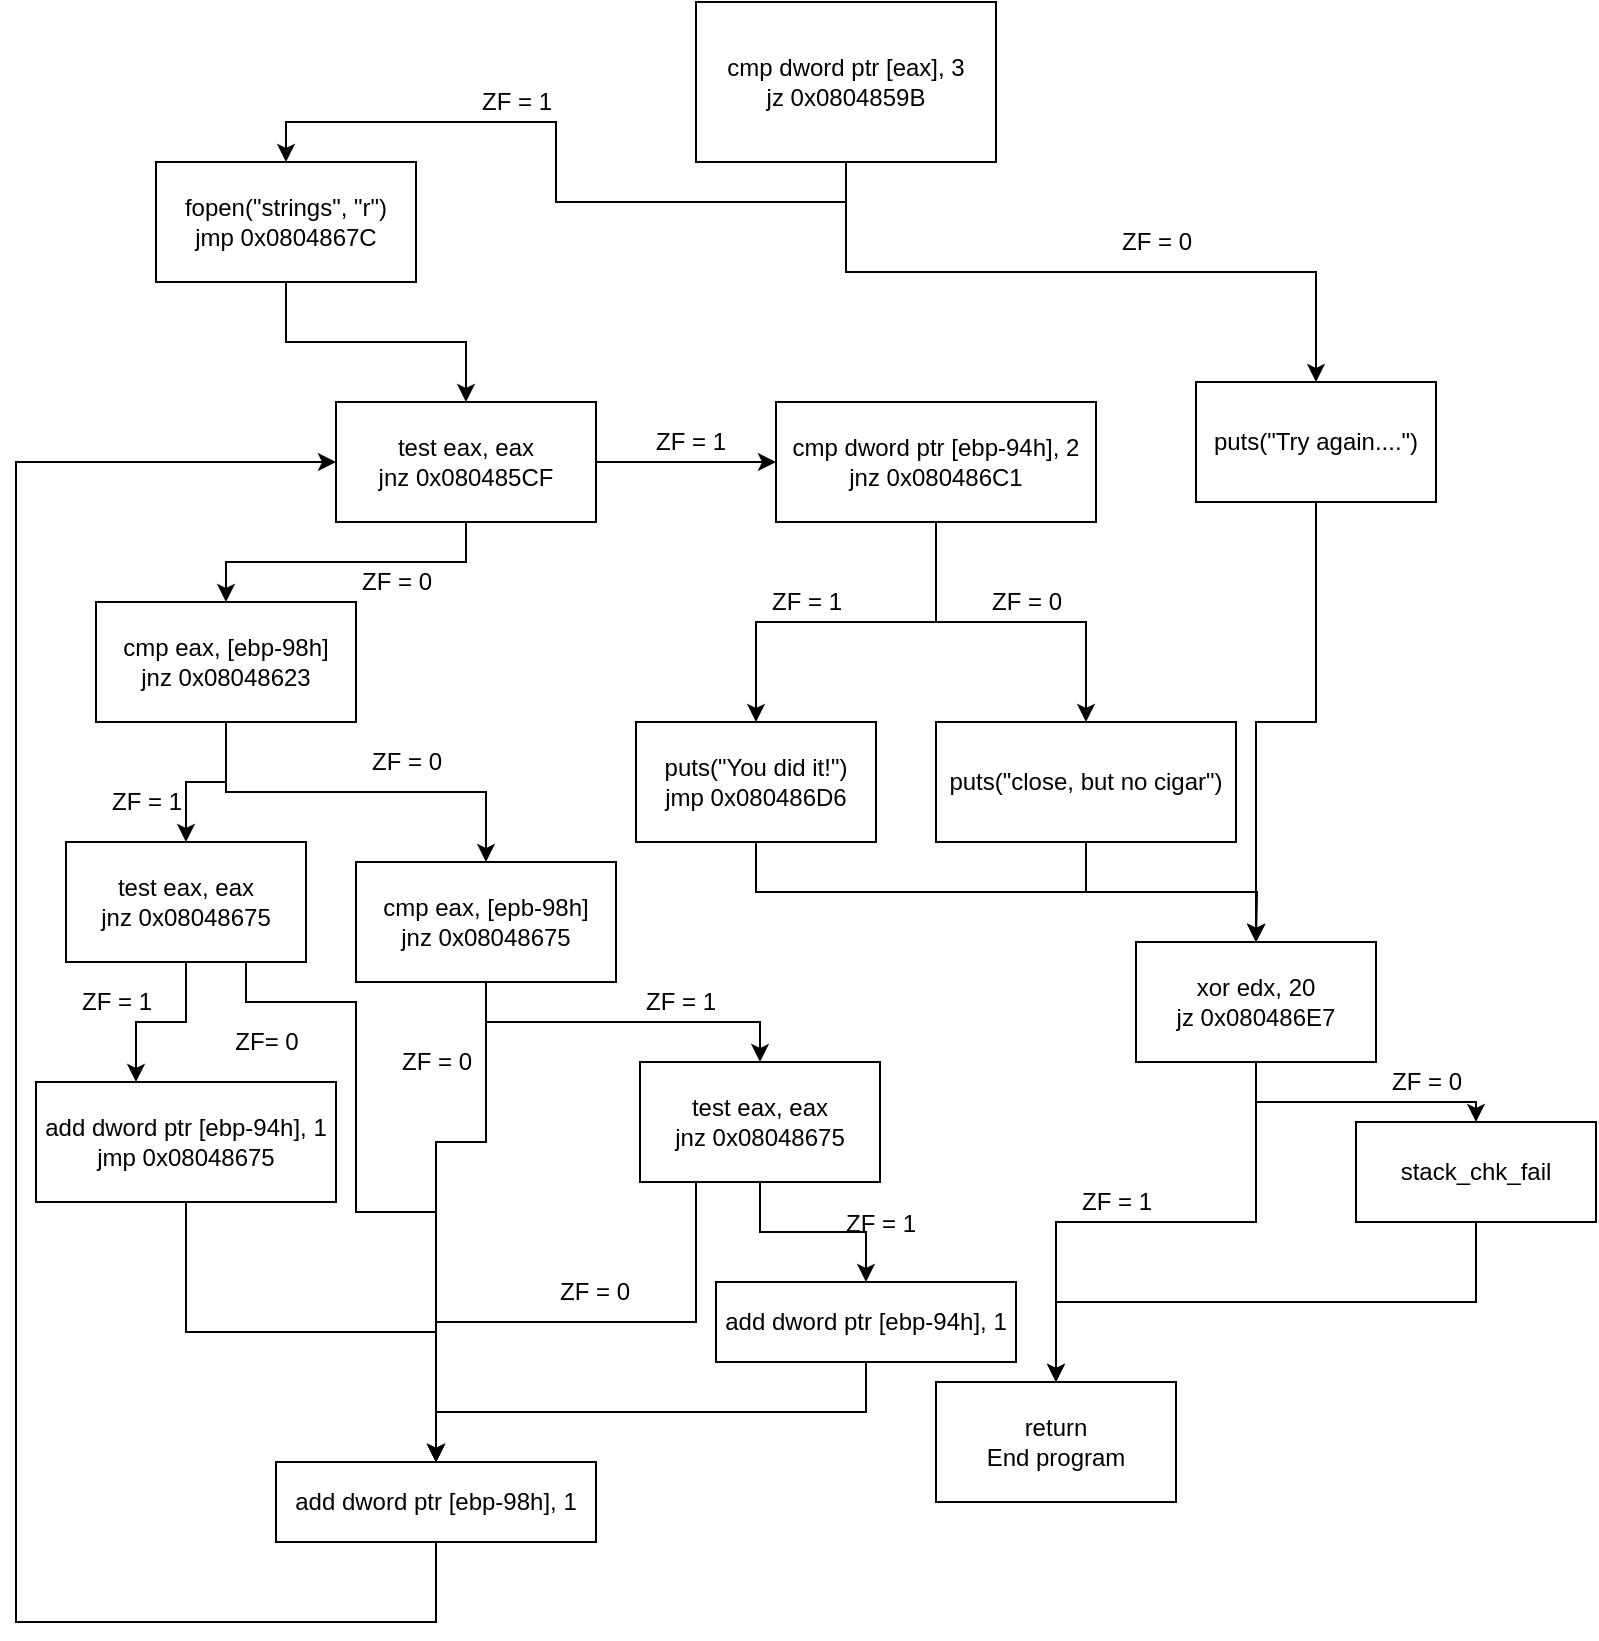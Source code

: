 <mxfile version="12.9.3" type="device"><diagram id="w1hMG9bn6v85hQrCFqR1" name="Page-1"><mxGraphModel dx="1038" dy="495" grid="1" gridSize="10" guides="1" tooltips="1" connect="1" arrows="1" fold="1" page="1" pageScale="1" pageWidth="850" pageHeight="1100" math="0" shadow="0"><root><mxCell id="0"/><mxCell id="1" parent="0"/><mxCell id="LXUATifk5gSTrKxOw2SL-34" value="" style="edgeStyle=orthogonalEdgeStyle;rounded=0;orthogonalLoop=1;jettySize=auto;html=1;" parent="1" source="LXUATifk5gSTrKxOw2SL-6" target="LXUATifk5gSTrKxOw2SL-33" edge="1"><mxGeometry relative="1" as="geometry"/></mxCell><mxCell id="LXUATifk5gSTrKxOw2SL-6" value="&lt;div&gt;fopen(&quot;strings&quot;, &quot;r&quot;)&lt;/div&gt;&lt;div&gt;jmp 0x0804867C&lt;br&gt;&lt;/div&gt;" style="rounded=0;whiteSpace=wrap;html=1;" parent="1" vertex="1"><mxGeometry x="80" y="150" width="130" height="60" as="geometry"/></mxCell><mxCell id="LXUATifk5gSTrKxOw2SL-46" value="" style="edgeStyle=orthogonalEdgeStyle;rounded=0;orthogonalLoop=1;jettySize=auto;html=1;" parent="1" source="LXUATifk5gSTrKxOw2SL-33" target="LXUATifk5gSTrKxOw2SL-45" edge="1"><mxGeometry relative="1" as="geometry"/></mxCell><mxCell id="LXUATifk5gSTrKxOw2SL-63" value="" style="edgeStyle=orthogonalEdgeStyle;rounded=0;orthogonalLoop=1;jettySize=auto;html=1;" parent="1" source="LXUATifk5gSTrKxOw2SL-33" target="LXUATifk5gSTrKxOw2SL-62" edge="1"><mxGeometry relative="1" as="geometry"/></mxCell><mxCell id="LXUATifk5gSTrKxOw2SL-33" value="&lt;div&gt;test eax, eax&lt;/div&gt;&lt;div&gt;jnz 0x080485CF&lt;br&gt;&lt;/div&gt;" style="rounded=0;whiteSpace=wrap;html=1;" parent="1" vertex="1"><mxGeometry x="170" y="270" width="130" height="60" as="geometry"/></mxCell><mxCell id="LXUATifk5gSTrKxOw2SL-71" value="" style="edgeStyle=orthogonalEdgeStyle;rounded=0;orthogonalLoop=1;jettySize=auto;html=1;" parent="1" source="LXUATifk5gSTrKxOw2SL-62" target="LXUATifk5gSTrKxOw2SL-70" edge="1"><mxGeometry relative="1" as="geometry"/></mxCell><mxCell id="LXUATifk5gSTrKxOw2SL-87" style="edgeStyle=orthogonalEdgeStyle;rounded=0;orthogonalLoop=1;jettySize=auto;html=1;exitX=0.5;exitY=1;exitDx=0;exitDy=0;entryX=0.5;entryY=0;entryDx=0;entryDy=0;" parent="1" source="LXUATifk5gSTrKxOw2SL-62" target="LXUATifk5gSTrKxOw2SL-86" edge="1"><mxGeometry relative="1" as="geometry"><Array as="points"><mxPoint x="115" y="460"/><mxPoint x="95" y="460"/></Array></mxGeometry></mxCell><mxCell id="LXUATifk5gSTrKxOw2SL-62" value="&lt;div&gt;cmp eax, [ebp-98h]&lt;/div&gt;&lt;div&gt;jnz 0x08048623&lt;br&gt;&lt;/div&gt;" style="rounded=0;whiteSpace=wrap;html=1;" parent="1" vertex="1"><mxGeometry x="50" y="370" width="130" height="60" as="geometry"/></mxCell><mxCell id="LXUATifk5gSTrKxOw2SL-78" style="edgeStyle=orthogonalEdgeStyle;rounded=0;orthogonalLoop=1;jettySize=auto;html=1;exitX=0.5;exitY=1;exitDx=0;exitDy=0;entryX=0.5;entryY=0;entryDx=0;entryDy=0;" parent="1" source="LXUATifk5gSTrKxOw2SL-70" target="LXUATifk5gSTrKxOw2SL-77" edge="1"><mxGeometry relative="1" as="geometry"/></mxCell><mxCell id="z0Y2P_JgNbPMRmtGoMI_-3" style="edgeStyle=orthogonalEdgeStyle;rounded=0;orthogonalLoop=1;jettySize=auto;html=1;exitX=0.5;exitY=1;exitDx=0;exitDy=0;entryX=0.5;entryY=0;entryDx=0;entryDy=0;" parent="1" source="LXUATifk5gSTrKxOw2SL-70" target="LXUATifk5gSTrKxOw2SL-82" edge="1"><mxGeometry relative="1" as="geometry"><Array as="points"><mxPoint x="245" y="640"/><mxPoint x="220" y="640"/></Array></mxGeometry></mxCell><mxCell id="LXUATifk5gSTrKxOw2SL-70" value="&lt;div&gt;cmp eax, [epb-98h]&lt;br&gt;&lt;/div&gt;&lt;div&gt;jnz 0x08048675&lt;br&gt;&lt;/div&gt;" style="rounded=0;whiteSpace=wrap;html=1;" parent="1" vertex="1"><mxGeometry x="180" y="500" width="130" height="60" as="geometry"/></mxCell><mxCell id="LXUATifk5gSTrKxOw2SL-84" style="edgeStyle=orthogonalEdgeStyle;rounded=0;orthogonalLoop=1;jettySize=auto;html=1;exitX=0.5;exitY=1;exitDx=0;exitDy=0;entryX=0;entryY=0.5;entryDx=0;entryDy=0;" parent="1" source="LXUATifk5gSTrKxOw2SL-82" target="LXUATifk5gSTrKxOw2SL-33" edge="1"><mxGeometry relative="1" as="geometry"><Array as="points"><mxPoint x="220" y="880"/><mxPoint x="10" y="880"/><mxPoint x="10" y="300"/></Array></mxGeometry></mxCell><mxCell id="LXUATifk5gSTrKxOw2SL-82" value="add dword ptr [ebp-98h], 1" style="rounded=0;whiteSpace=wrap;html=1;" parent="1" vertex="1"><mxGeometry x="140" y="800" width="160" height="40" as="geometry"/></mxCell><mxCell id="LXUATifk5gSTrKxOw2SL-48" value="" style="edgeStyle=orthogonalEdgeStyle;rounded=0;orthogonalLoop=1;jettySize=auto;html=1;" parent="1" source="LXUATifk5gSTrKxOw2SL-45" target="LXUATifk5gSTrKxOw2SL-47" edge="1"><mxGeometry relative="1" as="geometry"/></mxCell><mxCell id="LXUATifk5gSTrKxOw2SL-51" style="edgeStyle=orthogonalEdgeStyle;rounded=0;orthogonalLoop=1;jettySize=auto;html=1;exitX=0.5;exitY=1;exitDx=0;exitDy=0;entryX=0.5;entryY=0;entryDx=0;entryDy=0;" parent="1" source="LXUATifk5gSTrKxOw2SL-45" target="LXUATifk5gSTrKxOw2SL-50" edge="1"><mxGeometry relative="1" as="geometry"/></mxCell><mxCell id="LXUATifk5gSTrKxOw2SL-45" value="&lt;div&gt;cmp dword ptr [ebp-94h], 2&lt;/div&gt;&lt;div&gt;jnz 0x080486C1&lt;br&gt;&lt;/div&gt;" style="rounded=0;whiteSpace=wrap;html=1;" parent="1" vertex="1"><mxGeometry x="390" y="270" width="160" height="60" as="geometry"/></mxCell><mxCell id="LXUATifk5gSTrKxOw2SL-56" style="edgeStyle=orthogonalEdgeStyle;rounded=0;orthogonalLoop=1;jettySize=auto;html=1;exitX=0.5;exitY=1;exitDx=0;exitDy=0;" parent="1" source="LXUATifk5gSTrKxOw2SL-47" edge="1"><mxGeometry relative="1" as="geometry"><mxPoint x="630" y="540" as="targetPoint"/></mxGeometry></mxCell><mxCell id="LXUATifk5gSTrKxOw2SL-47" value="&lt;div&gt;puts(&quot;close, but no cigar&quot;)&lt;br&gt;&lt;/div&gt;" style="rounded=0;whiteSpace=wrap;html=1;" parent="1" vertex="1"><mxGeometry x="470" y="430" width="150" height="60" as="geometry"/></mxCell><mxCell id="LXUATifk5gSTrKxOw2SL-15" style="edgeStyle=orthogonalEdgeStyle;rounded=0;orthogonalLoop=1;jettySize=auto;html=1;exitX=0.5;exitY=1;exitDx=0;exitDy=0;entryX=0.5;entryY=0;entryDx=0;entryDy=0;" parent="1" source="LXUATifk5gSTrKxOw2SL-7" target="LXUATifk5gSTrKxOw2SL-8" edge="1"><mxGeometry relative="1" as="geometry"/></mxCell><mxCell id="LXUATifk5gSTrKxOw2SL-16" style="edgeStyle=orthogonalEdgeStyle;rounded=0;orthogonalLoop=1;jettySize=auto;html=1;exitX=0.5;exitY=1;exitDx=0;exitDy=0;entryX=0.5;entryY=0;entryDx=0;entryDy=0;" parent="1" source="LXUATifk5gSTrKxOw2SL-7" target="LXUATifk5gSTrKxOw2SL-6" edge="1"><mxGeometry relative="1" as="geometry"/></mxCell><mxCell id="LXUATifk5gSTrKxOw2SL-7" value="&lt;div&gt;cmp dword ptr [eax], 3&lt;/div&gt;&lt;div&gt;jz 0x0804859B&lt;br&gt;&lt;/div&gt;" style="rounded=0;whiteSpace=wrap;html=1;" parent="1" vertex="1"><mxGeometry x="350" y="70" width="150" height="80" as="geometry"/></mxCell><mxCell id="LXUATifk5gSTrKxOw2SL-19" value="" style="edgeStyle=orthogonalEdgeStyle;rounded=0;orthogonalLoop=1;jettySize=auto;html=1;" parent="1" source="LXUATifk5gSTrKxOw2SL-8" target="LXUATifk5gSTrKxOw2SL-18" edge="1"><mxGeometry relative="1" as="geometry"/></mxCell><mxCell id="LXUATifk5gSTrKxOw2SL-8" value="puts(&quot;Try again....&quot;)" style="rounded=0;whiteSpace=wrap;html=1;" parent="1" vertex="1"><mxGeometry x="600" y="260" width="120" height="60" as="geometry"/></mxCell><mxCell id="LXUATifk5gSTrKxOw2SL-21" value="" style="edgeStyle=orthogonalEdgeStyle;rounded=0;orthogonalLoop=1;jettySize=auto;html=1;" parent="1" source="LXUATifk5gSTrKxOw2SL-18" target="LXUATifk5gSTrKxOw2SL-20" edge="1"><mxGeometry relative="1" as="geometry"/></mxCell><mxCell id="LXUATifk5gSTrKxOw2SL-23" style="edgeStyle=orthogonalEdgeStyle;rounded=0;orthogonalLoop=1;jettySize=auto;html=1;exitX=0.5;exitY=1;exitDx=0;exitDy=0;entryX=0.5;entryY=0;entryDx=0;entryDy=0;" parent="1" source="LXUATifk5gSTrKxOw2SL-18" target="LXUATifk5gSTrKxOw2SL-22" edge="1"><mxGeometry relative="1" as="geometry"><Array as="points"><mxPoint x="630" y="620"/><mxPoint x="740" y="620"/></Array></mxGeometry></mxCell><mxCell id="LXUATifk5gSTrKxOw2SL-18" value="xor edx, 20&lt;div&gt;jz 0x080486E7&lt;/div&gt;" style="rounded=0;whiteSpace=wrap;html=1;" parent="1" vertex="1"><mxGeometry x="570" y="540" width="120" height="60" as="geometry"/></mxCell><mxCell id="LXUATifk5gSTrKxOw2SL-20" value="&lt;div&gt;return&lt;/div&gt;&lt;div&gt;End program&lt;br&gt;&lt;/div&gt;" style="rounded=0;whiteSpace=wrap;html=1;" parent="1" vertex="1"><mxGeometry x="470" y="760" width="120" height="60" as="geometry"/></mxCell><mxCell id="LXUATifk5gSTrKxOw2SL-25" style="edgeStyle=orthogonalEdgeStyle;rounded=0;orthogonalLoop=1;jettySize=auto;html=1;exitX=0.5;exitY=1;exitDx=0;exitDy=0;" parent="1" source="LXUATifk5gSTrKxOw2SL-22" target="LXUATifk5gSTrKxOw2SL-20" edge="1"><mxGeometry relative="1" as="geometry"/></mxCell><mxCell id="LXUATifk5gSTrKxOw2SL-22" value="stack_chk_fail" style="rounded=0;whiteSpace=wrap;html=1;" parent="1" vertex="1"><mxGeometry x="680" y="630" width="120" height="50" as="geometry"/></mxCell><mxCell id="LXUATifk5gSTrKxOw2SL-28" value="ZF = 0" style="text;html=1;align=center;verticalAlign=middle;resizable=0;points=[];autosize=1;" parent="1" vertex="1"><mxGeometry x="690" y="600" width="50" height="20" as="geometry"/></mxCell><mxCell id="LXUATifk5gSTrKxOw2SL-29" value="ZF = 1" style="text;html=1;align=center;verticalAlign=middle;resizable=0;points=[];autosize=1;" parent="1" vertex="1"><mxGeometry x="535" y="660" width="50" height="20" as="geometry"/></mxCell><mxCell id="LXUATifk5gSTrKxOw2SL-55" style="edgeStyle=orthogonalEdgeStyle;rounded=0;orthogonalLoop=1;jettySize=auto;html=1;exitX=0.5;exitY=1;exitDx=0;exitDy=0;" parent="1" source="LXUATifk5gSTrKxOw2SL-50" target="LXUATifk5gSTrKxOw2SL-18" edge="1"><mxGeometry relative="1" as="geometry"/></mxCell><mxCell id="LXUATifk5gSTrKxOw2SL-50" value="&lt;div&gt;puts(&quot;You did it!&quot;)&lt;/div&gt;jmp 0x080486D6" style="rounded=0;whiteSpace=wrap;html=1;" parent="1" vertex="1"><mxGeometry x="320" y="430" width="120" height="60" as="geometry"/></mxCell><mxCell id="LXUATifk5gSTrKxOw2SL-57" value="ZF = 0" style="text;html=1;align=center;verticalAlign=middle;resizable=0;points=[];autosize=1;" parent="1" vertex="1"><mxGeometry x="555" y="180" width="50" height="20" as="geometry"/></mxCell><mxCell id="LXUATifk5gSTrKxOw2SL-60" value="ZF = 1" style="text;html=1;align=center;verticalAlign=middle;resizable=0;points=[];autosize=1;" parent="1" vertex="1"><mxGeometry x="235" y="110" width="50" height="20" as="geometry"/></mxCell><mxCell id="LXUATifk5gSTrKxOw2SL-65" value="ZF = 1" style="text;html=1;align=center;verticalAlign=middle;resizable=0;points=[];autosize=1;" parent="1" vertex="1"><mxGeometry x="322" y="280" width="50" height="20" as="geometry"/></mxCell><mxCell id="LXUATifk5gSTrKxOw2SL-66" value="&lt;div&gt;ZF = 0&lt;/div&gt;" style="text;html=1;align=center;verticalAlign=middle;resizable=0;points=[];autosize=1;" parent="1" vertex="1"><mxGeometry x="175" y="350" width="50" height="20" as="geometry"/></mxCell><mxCell id="LXUATifk5gSTrKxOw2SL-67" value="ZF = 1" style="text;html=1;align=center;verticalAlign=middle;resizable=0;points=[];autosize=1;" parent="1" vertex="1"><mxGeometry x="380" y="360" width="50" height="20" as="geometry"/></mxCell><mxCell id="LXUATifk5gSTrKxOw2SL-68" value="&lt;div&gt;ZF = 0&lt;/div&gt;" style="text;html=1;align=center;verticalAlign=middle;resizable=0;points=[];autosize=1;" parent="1" vertex="1"><mxGeometry x="490" y="360" width="50" height="20" as="geometry"/></mxCell><mxCell id="LXUATifk5gSTrKxOw2SL-90" value="" style="edgeStyle=orthogonalEdgeStyle;rounded=0;orthogonalLoop=1;jettySize=auto;html=1;" parent="1" source="LXUATifk5gSTrKxOw2SL-77" target="LXUATifk5gSTrKxOw2SL-89" edge="1"><mxGeometry relative="1" as="geometry"/></mxCell><mxCell id="LXUATifk5gSTrKxOw2SL-92" style="edgeStyle=orthogonalEdgeStyle;rounded=0;orthogonalLoop=1;jettySize=auto;html=1;exitX=0.5;exitY=1;exitDx=0;exitDy=0;entryX=0.5;entryY=0;entryDx=0;entryDy=0;" parent="1" source="LXUATifk5gSTrKxOw2SL-77" target="LXUATifk5gSTrKxOw2SL-82" edge="1"><mxGeometry relative="1" as="geometry"><Array as="points"><mxPoint x="350" y="660"/><mxPoint x="350" y="730"/><mxPoint x="220" y="730"/></Array></mxGeometry></mxCell><mxCell id="LXUATifk5gSTrKxOw2SL-77" value="&lt;div&gt;test eax, eax&lt;/div&gt;&lt;div&gt;jnz 0x08048675&lt;br&gt;&lt;/div&gt;" style="rounded=0;whiteSpace=wrap;html=1;" parent="1" vertex="1"><mxGeometry x="322" y="600" width="120" height="60" as="geometry"/></mxCell><mxCell id="LXUATifk5gSTrKxOw2SL-98" style="edgeStyle=orthogonalEdgeStyle;rounded=0;orthogonalLoop=1;jettySize=auto;html=1;exitX=0.5;exitY=1;exitDx=0;exitDy=0;entryX=0.5;entryY=0;entryDx=0;entryDy=0;" parent="1" source="LXUATifk5gSTrKxOw2SL-89" target="LXUATifk5gSTrKxOw2SL-82" edge="1"><mxGeometry relative="1" as="geometry"/></mxCell><mxCell id="LXUATifk5gSTrKxOw2SL-89" value="add dword ptr [ebp-94h], 1" style="rounded=0;whiteSpace=wrap;html=1;" parent="1" vertex="1"><mxGeometry x="360" y="710" width="150" height="40" as="geometry"/></mxCell><mxCell id="LXUATifk5gSTrKxOw2SL-79" value="ZF = 1" style="text;html=1;align=center;verticalAlign=middle;resizable=0;points=[];autosize=1;" parent="1" vertex="1"><mxGeometry x="317" y="560" width="50" height="20" as="geometry"/></mxCell><mxCell id="LXUATifk5gSTrKxOw2SL-80" value="ZF = 0" style="text;html=1;align=center;verticalAlign=middle;resizable=0;points=[];autosize=1;" parent="1" vertex="1"><mxGeometry x="195" y="590" width="50" height="20" as="geometry"/></mxCell><mxCell id="LXUATifk5gSTrKxOw2SL-85" value="ZF = 0" style="text;html=1;align=center;verticalAlign=middle;resizable=0;points=[];autosize=1;" parent="1" vertex="1"><mxGeometry x="180" y="440" width="50" height="20" as="geometry"/></mxCell><mxCell id="LXUATifk5gSTrKxOw2SL-97" value="" style="edgeStyle=orthogonalEdgeStyle;rounded=0;orthogonalLoop=1;jettySize=auto;html=1;" parent="1" source="LXUATifk5gSTrKxOw2SL-86" target="LXUATifk5gSTrKxOw2SL-96" edge="1"><mxGeometry relative="1" as="geometry"><Array as="points"><mxPoint x="95" y="580"/><mxPoint x="70" y="580"/></Array></mxGeometry></mxCell><mxCell id="LXUATifk5gSTrKxOw2SL-100" style="edgeStyle=orthogonalEdgeStyle;rounded=0;orthogonalLoop=1;jettySize=auto;html=1;exitX=0.75;exitY=1;exitDx=0;exitDy=0;entryX=0.5;entryY=0;entryDx=0;entryDy=0;" parent="1" source="LXUATifk5gSTrKxOw2SL-86" target="LXUATifk5gSTrKxOw2SL-82" edge="1"><mxGeometry relative="1" as="geometry"><Array as="points"><mxPoint x="125" y="570"/><mxPoint x="180" y="570"/><mxPoint x="180" y="675"/><mxPoint x="220" y="675"/></Array></mxGeometry></mxCell><mxCell id="LXUATifk5gSTrKxOw2SL-86" value="&lt;div&gt;test eax, eax&lt;/div&gt;&lt;div&gt;jnz 0x08048675&lt;br&gt;&lt;/div&gt;" style="rounded=0;whiteSpace=wrap;html=1;" parent="1" vertex="1"><mxGeometry x="35" y="490" width="120" height="60" as="geometry"/></mxCell><mxCell id="LXUATifk5gSTrKxOw2SL-99" style="edgeStyle=orthogonalEdgeStyle;rounded=0;orthogonalLoop=1;jettySize=auto;html=1;exitX=0.5;exitY=1;exitDx=0;exitDy=0;entryX=0.5;entryY=0;entryDx=0;entryDy=0;" parent="1" source="LXUATifk5gSTrKxOw2SL-96" target="LXUATifk5gSTrKxOw2SL-82" edge="1"><mxGeometry relative="1" as="geometry"/></mxCell><mxCell id="LXUATifk5gSTrKxOw2SL-96" value="&lt;div&gt;add dword ptr [ebp-94h], 1&lt;/div&gt;&lt;div&gt;jmp 0x08048675&lt;br&gt;&lt;/div&gt;" style="rounded=0;whiteSpace=wrap;html=1;" parent="1" vertex="1"><mxGeometry x="20" y="610" width="150" height="60" as="geometry"/></mxCell><mxCell id="LXUATifk5gSTrKxOw2SL-88" value="ZF = 1" style="text;html=1;align=center;verticalAlign=middle;resizable=0;points=[];autosize=1;" parent="1" vertex="1"><mxGeometry x="50" y="460" width="50" height="20" as="geometry"/></mxCell><mxCell id="LXUATifk5gSTrKxOw2SL-93" value="ZF = 0" style="text;html=1;align=center;verticalAlign=middle;resizable=0;points=[];autosize=1;" parent="1" vertex="1"><mxGeometry x="274" y="705" width="50" height="20" as="geometry"/></mxCell><mxCell id="LXUATifk5gSTrKxOw2SL-95" value="&lt;div&gt;ZF = 1&lt;/div&gt;" style="text;html=1;align=center;verticalAlign=middle;resizable=0;points=[];autosize=1;" parent="1" vertex="1"><mxGeometry x="417" y="671" width="50" height="20" as="geometry"/></mxCell><mxCell id="LXUATifk5gSTrKxOw2SL-101" value="ZF = 1" style="text;html=1;align=center;verticalAlign=middle;resizable=0;points=[];autosize=1;" parent="1" vertex="1"><mxGeometry x="35" y="560" width="50" height="20" as="geometry"/></mxCell><mxCell id="LXUATifk5gSTrKxOw2SL-102" value="ZF= 0" style="text;html=1;align=center;verticalAlign=middle;resizable=0;points=[];autosize=1;" parent="1" vertex="1"><mxGeometry x="110" y="580" width="50" height="20" as="geometry"/></mxCell><mxCell id="LXUATifk5gSTrKxOw2SL-103" style="edgeStyle=orthogonalEdgeStyle;rounded=0;orthogonalLoop=1;jettySize=auto;html=1;exitX=0.5;exitY=1;exitDx=0;exitDy=0;" parent="1" source="LXUATifk5gSTrKxOw2SL-82" target="LXUATifk5gSTrKxOw2SL-82" edge="1"><mxGeometry relative="1" as="geometry"/></mxCell></root></mxGraphModel></diagram></mxfile>